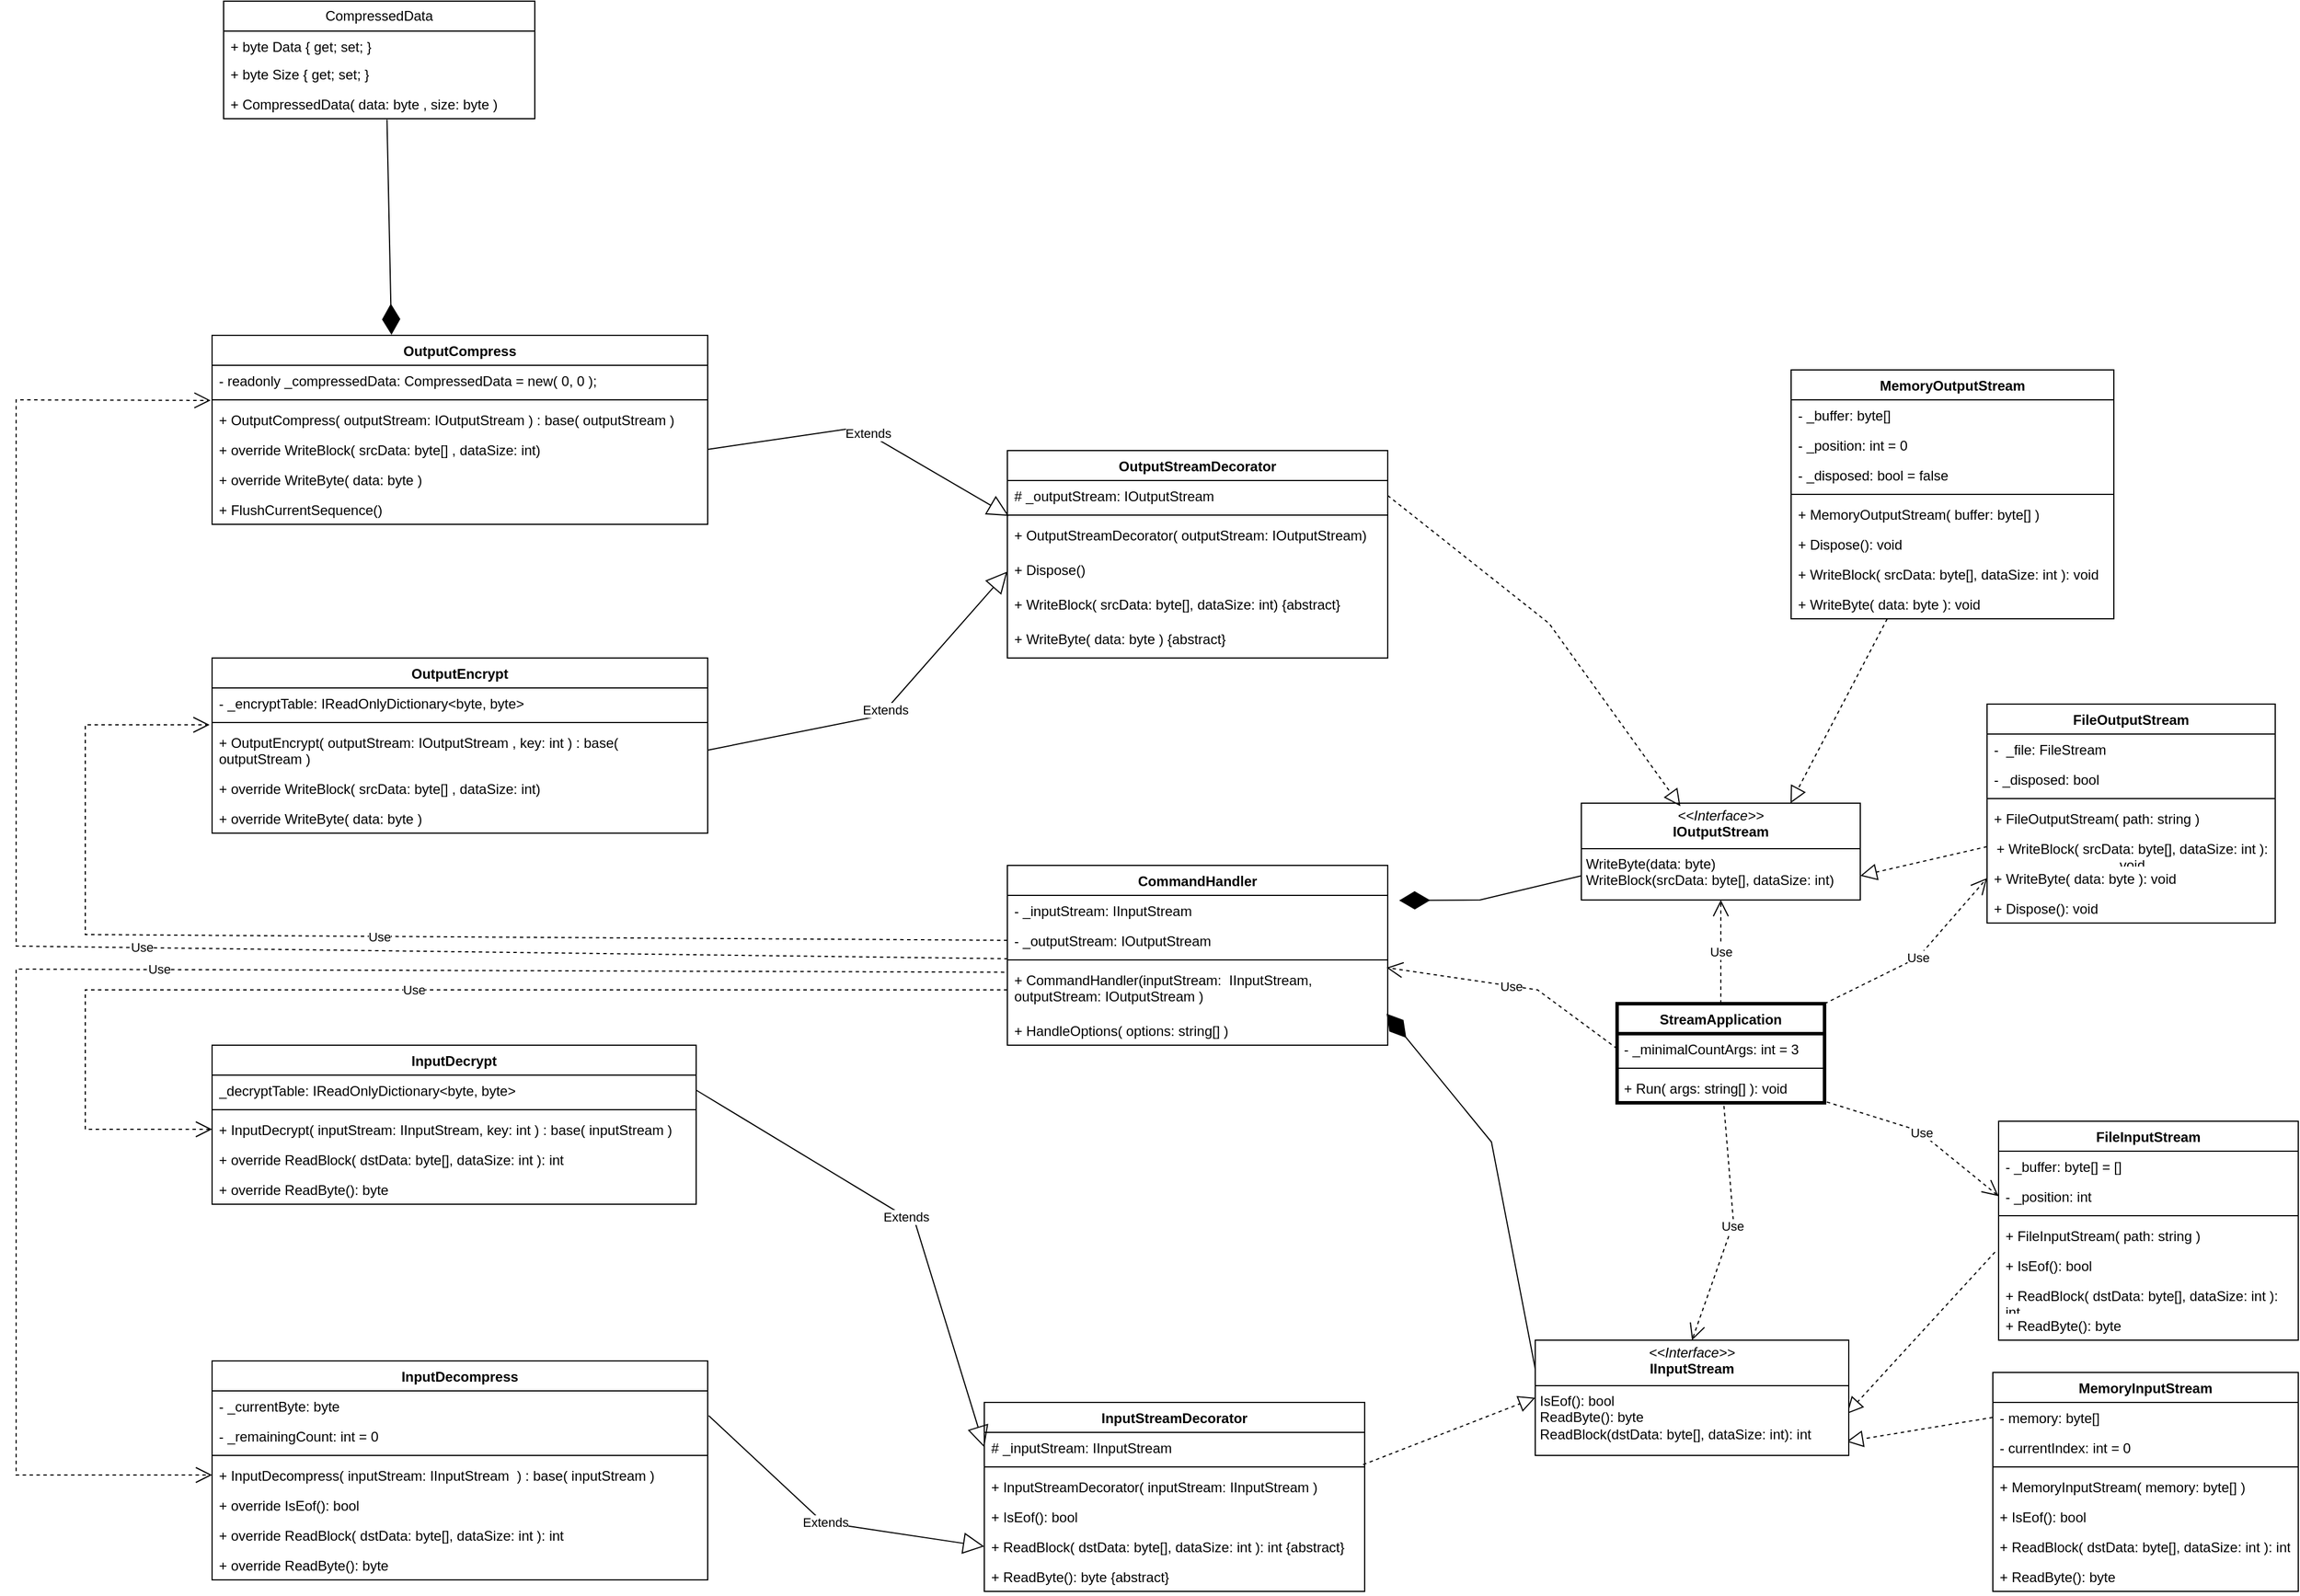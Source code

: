 <mxfile version="26.2.2">
  <diagram name="Страница — 1" id="IfdC2bCVslpUJ-sBs0E1">
    <mxGraphModel dx="2182" dy="1486" grid="1" gridSize="10" guides="1" tooltips="1" connect="1" arrows="1" fold="1" page="1" pageScale="1" pageWidth="827" pageHeight="1169" math="0" shadow="0">
      <root>
        <mxCell id="0" />
        <mxCell id="1" parent="0" />
        <mxCell id="zJV512reWy2KxUJ79HiW-5" value="MemoryInputStream" style="swimlane;fontStyle=1;align=center;verticalAlign=top;childLayout=stackLayout;horizontal=1;startSize=26;horizontalStack=0;resizeParent=1;resizeParentMax=0;resizeLast=0;collapsible=1;marginBottom=0;whiteSpace=wrap;html=1;" parent="1" vertex="1">
          <mxGeometry x="715" y="430" width="265" height="190" as="geometry" />
        </mxCell>
        <mxCell id="zJV512reWy2KxUJ79HiW-6" value="- memory: byte[]" style="text;strokeColor=none;fillColor=none;align=left;verticalAlign=top;spacingLeft=4;spacingRight=4;overflow=hidden;rotatable=0;points=[[0,0.5],[1,0.5]];portConstraint=eastwest;whiteSpace=wrap;html=1;" parent="zJV512reWy2KxUJ79HiW-5" vertex="1">
          <mxGeometry y="26" width="265" height="26" as="geometry" />
        </mxCell>
        <mxCell id="EVvFnJnLSGe2XGKSUcR7-66" value="- currentIndex: int = 0" style="text;strokeColor=none;fillColor=none;align=left;verticalAlign=top;spacingLeft=4;spacingRight=4;overflow=hidden;rotatable=0;points=[[0,0.5],[1,0.5]];portConstraint=eastwest;whiteSpace=wrap;html=1;" parent="zJV512reWy2KxUJ79HiW-5" vertex="1">
          <mxGeometry y="52" width="265" height="26" as="geometry" />
        </mxCell>
        <mxCell id="zJV512reWy2KxUJ79HiW-7" value="" style="line;strokeWidth=1;fillColor=none;align=left;verticalAlign=middle;spacingTop=-1;spacingLeft=3;spacingRight=3;rotatable=0;labelPosition=right;points=[];portConstraint=eastwest;strokeColor=inherit;" parent="zJV512reWy2KxUJ79HiW-5" vertex="1">
          <mxGeometry y="78" width="265" height="8" as="geometry" />
        </mxCell>
        <mxCell id="zJV512reWy2KxUJ79HiW-8" value="+ MemoryInputStream( memory: byte[] )" style="text;strokeColor=none;fillColor=none;align=left;verticalAlign=top;spacingLeft=4;spacingRight=4;overflow=hidden;rotatable=0;points=[[0,0.5],[1,0.5]];portConstraint=eastwest;whiteSpace=wrap;html=1;" parent="zJV512reWy2KxUJ79HiW-5" vertex="1">
          <mxGeometry y="86" width="265" height="26" as="geometry" />
        </mxCell>
        <mxCell id="EVvFnJnLSGe2XGKSUcR7-69" value="+ IsEof(): bool" style="text;strokeColor=none;fillColor=none;align=left;verticalAlign=top;spacingLeft=4;spacingRight=4;overflow=hidden;rotatable=0;points=[[0,0.5],[1,0.5]];portConstraint=eastwest;whiteSpace=wrap;html=1;" parent="zJV512reWy2KxUJ79HiW-5" vertex="1">
          <mxGeometry y="112" width="265" height="26" as="geometry" />
        </mxCell>
        <mxCell id="EVvFnJnLSGe2XGKSUcR7-68" value="+ ReadBlock( dstData: byte[], dataSize: int ): int" style="text;strokeColor=none;fillColor=none;align=left;verticalAlign=top;spacingLeft=4;spacingRight=4;overflow=hidden;rotatable=0;points=[[0,0.5],[1,0.5]];portConstraint=eastwest;whiteSpace=wrap;html=1;" parent="zJV512reWy2KxUJ79HiW-5" vertex="1">
          <mxGeometry y="138" width="265" height="26" as="geometry" />
        </mxCell>
        <mxCell id="EVvFnJnLSGe2XGKSUcR7-67" value="+ ReadByte(): byte" style="text;strokeColor=none;fillColor=none;align=left;verticalAlign=top;spacingLeft=4;spacingRight=4;overflow=hidden;rotatable=0;points=[[0,0.5],[1,0.5]];portConstraint=eastwest;whiteSpace=wrap;html=1;" parent="zJV512reWy2KxUJ79HiW-5" vertex="1">
          <mxGeometry y="164" width="265" height="26" as="geometry" />
        </mxCell>
        <mxCell id="zJV512reWy2KxUJ79HiW-9" value="FileInputStream" style="swimlane;fontStyle=1;align=center;verticalAlign=top;childLayout=stackLayout;horizontal=1;startSize=26;horizontalStack=0;resizeParent=1;resizeParentMax=0;resizeLast=0;collapsible=1;marginBottom=0;whiteSpace=wrap;html=1;" parent="1" vertex="1">
          <mxGeometry x="720" y="212" width="260" height="190" as="geometry" />
        </mxCell>
        <mxCell id="zJV512reWy2KxUJ79HiW-10" value="- _buffer: byte[] = []" style="text;strokeColor=none;fillColor=none;align=left;verticalAlign=top;spacingLeft=4;spacingRight=4;overflow=hidden;rotatable=0;points=[[0,0.5],[1,0.5]];portConstraint=eastwest;whiteSpace=wrap;html=1;" parent="zJV512reWy2KxUJ79HiW-9" vertex="1">
          <mxGeometry y="26" width="260" height="26" as="geometry" />
        </mxCell>
        <mxCell id="EVvFnJnLSGe2XGKSUcR7-61" value="- _position: int" style="text;strokeColor=none;fillColor=none;align=left;verticalAlign=top;spacingLeft=4;spacingRight=4;overflow=hidden;rotatable=0;points=[[0,0.5],[1,0.5]];portConstraint=eastwest;whiteSpace=wrap;html=1;" parent="zJV512reWy2KxUJ79HiW-9" vertex="1">
          <mxGeometry y="52" width="260" height="26" as="geometry" />
        </mxCell>
        <mxCell id="zJV512reWy2KxUJ79HiW-11" value="" style="line;strokeWidth=1;fillColor=none;align=left;verticalAlign=middle;spacingTop=-1;spacingLeft=3;spacingRight=3;rotatable=0;labelPosition=right;points=[];portConstraint=eastwest;strokeColor=inherit;" parent="zJV512reWy2KxUJ79HiW-9" vertex="1">
          <mxGeometry y="78" width="260" height="8" as="geometry" />
        </mxCell>
        <mxCell id="zJV512reWy2KxUJ79HiW-12" value="+ FileInputStream( path: string )" style="text;strokeColor=none;fillColor=none;align=left;verticalAlign=top;spacingLeft=4;spacingRight=4;overflow=hidden;rotatable=0;points=[[0,0.5],[1,0.5]];portConstraint=eastwest;whiteSpace=wrap;html=1;" parent="zJV512reWy2KxUJ79HiW-9" vertex="1">
          <mxGeometry y="86" width="260" height="26" as="geometry" />
        </mxCell>
        <mxCell id="EVvFnJnLSGe2XGKSUcR7-64" value="+ IsEof(): bool" style="text;strokeColor=none;fillColor=none;align=left;verticalAlign=top;spacingLeft=4;spacingRight=4;overflow=hidden;rotatable=0;points=[[0,0.5],[1,0.5]];portConstraint=eastwest;whiteSpace=wrap;html=1;" parent="zJV512reWy2KxUJ79HiW-9" vertex="1">
          <mxGeometry y="112" width="260" height="26" as="geometry" />
        </mxCell>
        <mxCell id="EVvFnJnLSGe2XGKSUcR7-63" value="+ ReadBlock( dstData: byte[], dataSize: int ): int" style="text;strokeColor=none;fillColor=none;align=left;verticalAlign=top;spacingLeft=4;spacingRight=4;overflow=hidden;rotatable=0;points=[[0,0.5],[1,0.5]];portConstraint=eastwest;whiteSpace=wrap;html=1;" parent="zJV512reWy2KxUJ79HiW-9" vertex="1">
          <mxGeometry y="138" width="260" height="26" as="geometry" />
        </mxCell>
        <mxCell id="EVvFnJnLSGe2XGKSUcR7-62" value="+ ReadByte(): byte" style="text;strokeColor=none;fillColor=none;align=left;verticalAlign=top;spacingLeft=4;spacingRight=4;overflow=hidden;rotatable=0;points=[[0,0.5],[1,0.5]];portConstraint=eastwest;whiteSpace=wrap;html=1;" parent="zJV512reWy2KxUJ79HiW-9" vertex="1">
          <mxGeometry y="164" width="260" height="26" as="geometry" />
        </mxCell>
        <mxCell id="zJV512reWy2KxUJ79HiW-13" value="" style="endArrow=block;dashed=1;endFill=0;endSize=12;html=1;rounded=0;entryX=0.993;entryY=0.64;entryDx=0;entryDy=0;exitX=-0.012;exitY=0.06;exitDx=0;exitDy=0;entryPerimeter=0;exitPerimeter=0;" parent="1" source="EVvFnJnLSGe2XGKSUcR7-64" target="zJV512reWy2KxUJ79HiW-15" edge="1">
          <mxGeometry width="160" relative="1" as="geometry">
            <mxPoint x="280" y="290" as="sourcePoint" />
            <mxPoint x="414" y="253" as="targetPoint" />
          </mxGeometry>
        </mxCell>
        <mxCell id="zJV512reWy2KxUJ79HiW-14" value="" style="endArrow=block;dashed=1;endFill=0;endSize=12;html=1;rounded=0;entryX=0.993;entryY=0.88;entryDx=0;entryDy=0;exitX=0;exitY=0.5;exitDx=0;exitDy=0;entryPerimeter=0;" parent="1" source="zJV512reWy2KxUJ79HiW-6" target="zJV512reWy2KxUJ79HiW-15" edge="1">
          <mxGeometry width="160" relative="1" as="geometry">
            <mxPoint x="650" y="271.25" as="sourcePoint" />
            <mxPoint x="574" y="253" as="targetPoint" />
          </mxGeometry>
        </mxCell>
        <mxCell id="zJV512reWy2KxUJ79HiW-15" value="&lt;p style=&quot;margin:0px;margin-top:4px;text-align:center;&quot;&gt;&lt;i&gt;&amp;lt;&amp;lt;Interface&amp;gt;&amp;gt;&lt;/i&gt;&lt;br&gt;&lt;b&gt;IInputStream&lt;/b&gt;&lt;/p&gt;&lt;hr size=&quot;1&quot; style=&quot;border-style:solid;&quot;&gt;&lt;p style=&quot;margin:0px;margin-left:4px;&quot;&gt;IsEof(): bool&lt;/p&gt;&lt;p style=&quot;margin:0px;margin-left:4px;&quot;&gt;ReadByte(): byte&lt;/p&gt;&lt;p style=&quot;margin:0px;margin-left:4px;&quot;&gt;ReadBlock(dstData: byte[], dataSize: int): int&lt;/p&gt;" style="verticalAlign=top;align=left;overflow=fill;html=1;whiteSpace=wrap;" parent="1" vertex="1">
          <mxGeometry x="318" y="402" width="272" height="100" as="geometry" />
        </mxCell>
        <mxCell id="zJV512reWy2KxUJ79HiW-17" value="&lt;p style=&quot;margin:0px;margin-top:4px;text-align:center;&quot;&gt;&lt;i&gt;&amp;lt;&amp;lt;Interface&amp;gt;&amp;gt;&lt;/i&gt;&lt;br&gt;&lt;b&gt;IOutputStream&lt;/b&gt;&lt;/p&gt;&lt;hr size=&quot;1&quot; style=&quot;border-style:solid;&quot;&gt;&lt;p style=&quot;margin:0px;margin-left:4px;&quot;&gt;&lt;span style=&quot;background-color: transparent; color: light-dark(rgb(0, 0, 0), rgb(255, 255, 255));&quot;&gt;WriteByte(&lt;/span&gt;&lt;span style=&quot;background-color: transparent;&quot;&gt;data:&amp;nbsp;&lt;/span&gt;&lt;span style=&quot;background-color: transparent; color: light-dark(rgb(0, 0, 0), rgb(255, 255, 255));&quot;&gt;byte&lt;/span&gt;&lt;span style=&quot;background-color: transparent; color: light-dark(rgb(0, 0, 0), rgb(255, 255, 255));&quot;&gt;)&lt;/span&gt;&lt;/p&gt;&lt;p style=&quot;margin:0px;margin-left:4px;&quot;&gt;&lt;span style=&quot;background-color: transparent; color: light-dark(rgb(0, 0, 0), rgb(255, 255, 255));&quot;&gt;Write&lt;/span&gt;Block(srcData: byte[], dataSize: int)&lt;/p&gt;" style="verticalAlign=top;align=left;overflow=fill;html=1;whiteSpace=wrap;" parent="1" vertex="1">
          <mxGeometry x="358" y="-64" width="242" height="84" as="geometry" />
        </mxCell>
        <mxCell id="zJV512reWy2KxUJ79HiW-18" value="" style="endArrow=block;dashed=1;endFill=0;endSize=12;html=1;rounded=0;entryX=1;entryY=0.75;entryDx=0;entryDy=0;" parent="1" source="zJV512reWy2KxUJ79HiW-20" target="zJV512reWy2KxUJ79HiW-17" edge="1">
          <mxGeometry width="160" relative="1" as="geometry">
            <mxPoint x="900" y="280" as="sourcePoint" />
            <mxPoint x="946" y="260" as="targetPoint" />
          </mxGeometry>
        </mxCell>
        <mxCell id="zJV512reWy2KxUJ79HiW-19" value="" style="endArrow=block;dashed=1;endFill=0;endSize=12;html=1;rounded=0;entryX=0.75;entryY=0;entryDx=0;entryDy=0;" parent="1" source="zJV512reWy2KxUJ79HiW-25" target="zJV512reWy2KxUJ79HiW-17" edge="1">
          <mxGeometry width="160" relative="1" as="geometry">
            <mxPoint x="1240" y="280" as="sourcePoint" />
            <mxPoint x="1255" y="220" as="targetPoint" />
          </mxGeometry>
        </mxCell>
        <mxCell id="zJV512reWy2KxUJ79HiW-20" value="FileOutputStream" style="swimlane;fontStyle=1;align=center;verticalAlign=top;childLayout=stackLayout;horizontal=1;startSize=26;horizontalStack=0;resizeParent=1;resizeParentMax=0;resizeLast=0;collapsible=1;marginBottom=0;whiteSpace=wrap;html=1;" parent="1" vertex="1">
          <mxGeometry x="710" y="-150" width="250" height="190" as="geometry" />
        </mxCell>
        <mxCell id="zJV512reWy2KxUJ79HiW-21" value="&lt;div style=&quot;forced-color-adjust: none; color: rgb(0, 0, 0); font-family: Helvetica; font-size: 12px; font-style: normal; font-variant-ligatures: normal; font-variant-caps: normal; font-weight: 400; letter-spacing: normal; orphans: 2; text-align: center; text-indent: 0px; text-transform: none; widows: 2; word-spacing: 0px; -webkit-text-stroke-width: 0px; white-space: nowrap; text-decoration-thickness: initial; text-decoration-style: initial; text-decoration-color: initial;&quot;&gt;&lt;span style=&quot;background-color: light-dark(#ffffff, var(--ge-dark-color, #121212));&quot;&gt;-&amp;nbsp; _file: FileStream&lt;/span&gt;&lt;/div&gt;&lt;span style=&quot;background-color: light-dark(#ffffff, var(--ge-dark-color, #121212));&quot;&gt;&lt;br class=&quot;Apple-interchange-newline&quot;&gt;&lt;/span&gt;&lt;div&gt;&lt;br&gt;&lt;/div&gt;" style="text;strokeColor=none;fillColor=none;align=left;verticalAlign=top;spacingLeft=4;spacingRight=4;overflow=hidden;rotatable=0;points=[[0,0.5],[1,0.5]];portConstraint=eastwest;whiteSpace=wrap;html=1;" parent="zJV512reWy2KxUJ79HiW-20" vertex="1">
          <mxGeometry y="26" width="250" height="26" as="geometry" />
        </mxCell>
        <mxCell id="EVvFnJnLSGe2XGKSUcR7-55" value="&lt;div style=&quot;forced-color-adjust: none; color: rgb(0, 0, 0); font-family: Helvetica; font-size: 12px; font-style: normal; font-variant-ligatures: normal; font-variant-caps: normal; font-weight: 400; letter-spacing: normal; orphans: 2; text-align: center; text-indent: 0px; text-transform: none; widows: 2; word-spacing: 0px; -webkit-text-stroke-width: 0px; white-space: nowrap; text-decoration-thickness: initial; text-decoration-style: initial; text-decoration-color: initial;&quot;&gt;&lt;span style=&quot;background-color: light-dark(#ffffff, var(--ge-dark-color, #121212));&quot;&gt;- _disposed: bool&lt;/span&gt;&lt;/div&gt;" style="text;strokeColor=none;fillColor=none;align=left;verticalAlign=top;spacingLeft=4;spacingRight=4;overflow=hidden;rotatable=0;points=[[0,0.5],[1,0.5]];portConstraint=eastwest;whiteSpace=wrap;html=1;" parent="zJV512reWy2KxUJ79HiW-20" vertex="1">
          <mxGeometry y="52" width="250" height="26" as="geometry" />
        </mxCell>
        <mxCell id="zJV512reWy2KxUJ79HiW-22" value="" style="line;strokeWidth=1;fillColor=none;align=left;verticalAlign=middle;spacingTop=-1;spacingLeft=3;spacingRight=3;rotatable=0;labelPosition=right;points=[];portConstraint=eastwest;strokeColor=inherit;" parent="zJV512reWy2KxUJ79HiW-20" vertex="1">
          <mxGeometry y="78" width="250" height="8" as="geometry" />
        </mxCell>
        <mxCell id="zJV512reWy2KxUJ79HiW-23" value="&lt;span style=&quot;text-align: center; text-wrap-mode: nowrap;&quot;&gt;+ FileOutputStream( path: string )&lt;/span&gt;" style="text;strokeColor=none;fillColor=none;align=left;verticalAlign=top;spacingLeft=4;spacingRight=4;overflow=hidden;rotatable=0;points=[[0,0.5],[1,0.5]];portConstraint=eastwest;whiteSpace=wrap;html=1;" parent="zJV512reWy2KxUJ79HiW-20" vertex="1">
          <mxGeometry y="86" width="250" height="26" as="geometry" />
        </mxCell>
        <mxCell id="EVvFnJnLSGe2XGKSUcR7-58" value="&lt;div style=&quot;text-align: center; text-wrap-mode: nowrap;&quot;&gt;+ WriteBlock( srcData: byte[], dataSize: int ): void&lt;/div&gt;&lt;div&gt;&lt;br&gt;&lt;/div&gt;" style="text;strokeColor=none;fillColor=none;align=left;verticalAlign=top;spacingLeft=4;spacingRight=4;overflow=hidden;rotatable=0;points=[[0,0.5],[1,0.5]];portConstraint=eastwest;whiteSpace=wrap;html=1;" parent="zJV512reWy2KxUJ79HiW-20" vertex="1">
          <mxGeometry y="112" width="250" height="26" as="geometry" />
        </mxCell>
        <mxCell id="EVvFnJnLSGe2XGKSUcR7-57" value="&lt;div style=&quot;text-align: center; text-wrap-mode: nowrap;&quot;&gt;+ WriteByte( data: byte ): void&lt;/div&gt;&lt;div&gt;&lt;br&gt;&lt;/div&gt;" style="text;strokeColor=none;fillColor=none;align=left;verticalAlign=top;spacingLeft=4;spacingRight=4;overflow=hidden;rotatable=0;points=[[0,0.5],[1,0.5]];portConstraint=eastwest;whiteSpace=wrap;html=1;" parent="zJV512reWy2KxUJ79HiW-20" vertex="1">
          <mxGeometry y="138" width="250" height="26" as="geometry" />
        </mxCell>
        <mxCell id="EVvFnJnLSGe2XGKSUcR7-56" value="&lt;div style=&quot;text-align: center; text-wrap-mode: nowrap;&quot;&gt;+ Dispose(): void&lt;/div&gt;&lt;div&gt;&lt;br&gt;&lt;/div&gt;" style="text;strokeColor=none;fillColor=none;align=left;verticalAlign=top;spacingLeft=4;spacingRight=4;overflow=hidden;rotatable=0;points=[[0,0.5],[1,0.5]];portConstraint=eastwest;whiteSpace=wrap;html=1;" parent="zJV512reWy2KxUJ79HiW-20" vertex="1">
          <mxGeometry y="164" width="250" height="26" as="geometry" />
        </mxCell>
        <mxCell id="zJV512reWy2KxUJ79HiW-25" value="MemoryOutputStream" style="swimlane;fontStyle=1;align=center;verticalAlign=top;childLayout=stackLayout;horizontal=1;startSize=26;horizontalStack=0;resizeParent=1;resizeParentMax=0;resizeLast=0;collapsible=1;marginBottom=0;whiteSpace=wrap;html=1;" parent="1" vertex="1">
          <mxGeometry x="540" y="-440" width="280" height="216" as="geometry" />
        </mxCell>
        <mxCell id="zJV512reWy2KxUJ79HiW-26" value="&lt;span style=&quot;text-align: center; text-wrap-mode: nowrap;&quot;&gt;- _buffer: byte[]&lt;/span&gt;" style="text;strokeColor=none;fillColor=none;align=left;verticalAlign=top;spacingLeft=4;spacingRight=4;overflow=hidden;rotatable=0;points=[[0,0.5],[1,0.5]];portConstraint=eastwest;whiteSpace=wrap;html=1;" parent="zJV512reWy2KxUJ79HiW-25" vertex="1">
          <mxGeometry y="26" width="280" height="26" as="geometry" />
        </mxCell>
        <mxCell id="EVvFnJnLSGe2XGKSUcR7-50" value="&lt;span style=&quot;background-color: light-dark(#ffffff, var(--ge-dark-color, #121212));&quot;&gt;&lt;span style=&quot;color: rgb(0, 0, 0); font-family: Helvetica; font-size: 12px; font-style: normal; font-variant-ligatures: normal; font-variant-caps: normal; font-weight: 400; letter-spacing: normal; orphans: 2; text-align: center; text-indent: 0px; text-transform: none; widows: 2; word-spacing: 0px; -webkit-text-stroke-width: 0px; white-space: nowrap; text-decoration-thickness: initial; text-decoration-style: initial; text-decoration-color: initial; float: none; display: inline !important;&quot;&gt;- _position: int = 0&lt;/span&gt;&lt;br style=&quot;forced-color-adjust: none; color: rgb(0, 0, 0); font-family: Helvetica; font-size: 12px; font-style: normal; font-variant-ligatures: normal; font-variant-caps: normal; font-weight: 400; letter-spacing: normal; orphans: 2; text-align: center; text-indent: 0px; text-transform: none; widows: 2; word-spacing: 0px; -webkit-text-stroke-width: 0px; white-space: nowrap; text-decoration-thickness: initial; text-decoration-style: initial; text-decoration-color: initial;&quot;&gt;&lt;/span&gt;&lt;div&gt;&lt;br&gt;&lt;/div&gt;" style="text;strokeColor=none;fillColor=none;align=left;verticalAlign=top;spacingLeft=4;spacingRight=4;overflow=hidden;rotatable=0;points=[[0,0.5],[1,0.5]];portConstraint=eastwest;whiteSpace=wrap;html=1;" parent="zJV512reWy2KxUJ79HiW-25" vertex="1">
          <mxGeometry y="52" width="280" height="26" as="geometry" />
        </mxCell>
        <mxCell id="EVvFnJnLSGe2XGKSUcR7-49" value="&lt;span style=&quot;text-align: center; text-wrap-mode: nowrap;&quot;&gt;- _disposed: bool = false&lt;/span&gt;" style="text;strokeColor=none;fillColor=none;align=left;verticalAlign=top;spacingLeft=4;spacingRight=4;overflow=hidden;rotatable=0;points=[[0,0.5],[1,0.5]];portConstraint=eastwest;whiteSpace=wrap;html=1;" parent="zJV512reWy2KxUJ79HiW-25" vertex="1">
          <mxGeometry y="78" width="280" height="26" as="geometry" />
        </mxCell>
        <mxCell id="zJV512reWy2KxUJ79HiW-27" value="" style="line;strokeWidth=1;fillColor=none;align=left;verticalAlign=middle;spacingTop=-1;spacingLeft=3;spacingRight=3;rotatable=0;labelPosition=right;points=[];portConstraint=eastwest;strokeColor=inherit;" parent="zJV512reWy2KxUJ79HiW-25" vertex="1">
          <mxGeometry y="104" width="280" height="8" as="geometry" />
        </mxCell>
        <mxCell id="zJV512reWy2KxUJ79HiW-28" value="&lt;span style=&quot;background-color: light-dark(#ffffff, var(--ge-dark-color, #121212));&quot;&gt;&lt;span style=&quot;color: rgb(0, 0, 0); font-family: Helvetica; font-size: 12px; font-style: normal; font-variant-ligatures: normal; font-variant-caps: normal; font-weight: 400; letter-spacing: normal; orphans: 2; text-align: center; text-indent: 0px; text-transform: none; widows: 2; word-spacing: 0px; -webkit-text-stroke-width: 0px; white-space: nowrap; text-decoration-thickness: initial; text-decoration-style: initial; text-decoration-color: initial; float: none; display: inline !important;&quot;&gt;+ MemoryOutputStream( buffer: byte[] )&lt;/span&gt;&lt;br style=&quot;forced-color-adjust: none; color: rgb(0, 0, 0); font-family: Helvetica; font-size: 12px; font-style: normal; font-variant-ligatures: normal; font-variant-caps: normal; font-weight: 400; letter-spacing: normal; orphans: 2; text-align: center; text-indent: 0px; text-transform: none; widows: 2; word-spacing: 0px; -webkit-text-stroke-width: 0px; white-space: nowrap; text-decoration-thickness: initial; text-decoration-style: initial; text-decoration-color: initial;&quot;&gt;&lt;/span&gt;&lt;div&gt;&lt;br&gt;&lt;/div&gt;" style="text;strokeColor=none;fillColor=none;align=left;verticalAlign=top;spacingLeft=4;spacingRight=4;overflow=hidden;rotatable=0;points=[[0,0.5],[1,0.5]];portConstraint=eastwest;whiteSpace=wrap;html=1;" parent="zJV512reWy2KxUJ79HiW-25" vertex="1">
          <mxGeometry y="112" width="280" height="26" as="geometry" />
        </mxCell>
        <mxCell id="EVvFnJnLSGe2XGKSUcR7-53" value="&lt;span style=&quot;background-color: light-dark(#ffffff, var(--ge-dark-color, #121212));&quot;&gt;&lt;span style=&quot;color: rgb(0, 0, 0); font-family: Helvetica; font-size: 12px; font-style: normal; font-variant-ligatures: normal; font-variant-caps: normal; font-weight: 400; letter-spacing: normal; orphans: 2; text-align: center; text-indent: 0px; text-transform: none; widows: 2; word-spacing: 0px; -webkit-text-stroke-width: 0px; white-space: nowrap; text-decoration-thickness: initial; text-decoration-style: initial; text-decoration-color: initial; float: none; display: inline !important;&quot;&gt;+ Dispose(): void&lt;/span&gt;&lt;br style=&quot;forced-color-adjust: none; color: rgb(0, 0, 0); font-family: Helvetica; font-size: 12px; font-style: normal; font-variant-ligatures: normal; font-variant-caps: normal; font-weight: 400; letter-spacing: normal; orphans: 2; text-align: center; text-indent: 0px; text-transform: none; widows: 2; word-spacing: 0px; -webkit-text-stroke-width: 0px; white-space: nowrap; text-decoration-thickness: initial; text-decoration-style: initial; text-decoration-color: initial;&quot;&gt;&lt;/span&gt;&lt;div&gt;&lt;br&gt;&lt;/div&gt;" style="text;strokeColor=none;fillColor=none;align=left;verticalAlign=top;spacingLeft=4;spacingRight=4;overflow=hidden;rotatable=0;points=[[0,0.5],[1,0.5]];portConstraint=eastwest;whiteSpace=wrap;html=1;" parent="zJV512reWy2KxUJ79HiW-25" vertex="1">
          <mxGeometry y="138" width="280" height="26" as="geometry" />
        </mxCell>
        <mxCell id="EVvFnJnLSGe2XGKSUcR7-52" value="&lt;span style=&quot;background-color: light-dark(#ffffff, var(--ge-dark-color, #121212));&quot;&gt;&lt;span style=&quot;color: rgb(0, 0, 0); font-family: Helvetica; font-size: 12px; font-style: normal; font-variant-ligatures: normal; font-variant-caps: normal; font-weight: 400; letter-spacing: normal; orphans: 2; text-align: center; text-indent: 0px; text-transform: none; widows: 2; word-spacing: 0px; -webkit-text-stroke-width: 0px; white-space: nowrap; text-decoration-thickness: initial; text-decoration-style: initial; text-decoration-color: initial; float: none; display: inline !important;&quot;&gt;+ WriteBlock( srcData: byte[], dataSize: int ): void&lt;/span&gt;&lt;br style=&quot;forced-color-adjust: none; color: rgb(0, 0, 0); font-family: Helvetica; font-size: 12px; font-style: normal; font-variant-ligatures: normal; font-variant-caps: normal; font-weight: 400; letter-spacing: normal; orphans: 2; text-align: center; text-indent: 0px; text-transform: none; widows: 2; word-spacing: 0px; -webkit-text-stroke-width: 0px; white-space: nowrap; text-decoration-thickness: initial; text-decoration-style: initial; text-decoration-color: initial;&quot;&gt;&lt;/span&gt;&lt;div&gt;&lt;br&gt;&lt;/div&gt;" style="text;strokeColor=none;fillColor=none;align=left;verticalAlign=top;spacingLeft=4;spacingRight=4;overflow=hidden;rotatable=0;points=[[0,0.5],[1,0.5]];portConstraint=eastwest;whiteSpace=wrap;html=1;" parent="zJV512reWy2KxUJ79HiW-25" vertex="1">
          <mxGeometry y="164" width="280" height="26" as="geometry" />
        </mxCell>
        <mxCell id="EVvFnJnLSGe2XGKSUcR7-51" value="&lt;span style=&quot;color: rgb(0, 0, 0); font-family: Helvetica; font-size: 12px; font-style: normal; font-variant-ligatures: normal; font-variant-caps: normal; font-weight: 400; letter-spacing: normal; orphans: 2; text-align: center; text-indent: 0px; text-transform: none; widows: 2; word-spacing: 0px; -webkit-text-stroke-width: 0px; white-space: nowrap; text-decoration-thickness: initial; text-decoration-style: initial; text-decoration-color: initial; float: none; background-color: light-dark(#ffffff, var(--ge-dark-color, #121212)); display: inline !important;&quot;&gt;+ WriteByte( data: byte ): void&lt;/span&gt;&lt;div&gt;&lt;br&gt;&lt;/div&gt;" style="text;strokeColor=none;fillColor=none;align=left;verticalAlign=top;spacingLeft=4;spacingRight=4;overflow=hidden;rotatable=0;points=[[0,0.5],[1,0.5]];portConstraint=eastwest;whiteSpace=wrap;html=1;" parent="zJV512reWy2KxUJ79HiW-25" vertex="1">
          <mxGeometry y="190" width="280" height="26" as="geometry" />
        </mxCell>
        <mxCell id="zJV512reWy2KxUJ79HiW-30" value="OutputStreamDecorator" style="swimlane;fontStyle=1;align=center;verticalAlign=top;childLayout=stackLayout;horizontal=1;startSize=26;horizontalStack=0;resizeParent=1;resizeParentMax=0;resizeLast=0;collapsible=1;marginBottom=0;whiteSpace=wrap;html=1;" parent="1" vertex="1">
          <mxGeometry x="-140" y="-370" width="330" height="180" as="geometry" />
        </mxCell>
        <mxCell id="zJV512reWy2KxUJ79HiW-31" value="# _outputStream: IOutputStream&amp;nbsp;" style="text;strokeColor=none;fillColor=none;align=left;verticalAlign=top;spacingLeft=4;spacingRight=4;overflow=hidden;rotatable=0;points=[[0,0.5],[1,0.5]];portConstraint=eastwest;whiteSpace=wrap;html=1;" parent="zJV512reWy2KxUJ79HiW-30" vertex="1">
          <mxGeometry y="26" width="330" height="26" as="geometry" />
        </mxCell>
        <mxCell id="zJV512reWy2KxUJ79HiW-32" value="" style="line;strokeWidth=1;fillColor=none;align=left;verticalAlign=middle;spacingTop=-1;spacingLeft=3;spacingRight=3;rotatable=0;labelPosition=right;points=[];portConstraint=eastwest;strokeColor=inherit;" parent="zJV512reWy2KxUJ79HiW-30" vertex="1">
          <mxGeometry y="52" width="330" height="8" as="geometry" />
        </mxCell>
        <mxCell id="zJV512reWy2KxUJ79HiW-33" value="+ OutputStreamDecorator( outputStream: IOutputStream)" style="text;strokeColor=none;fillColor=none;align=left;verticalAlign=top;spacingLeft=4;spacingRight=4;overflow=hidden;rotatable=0;points=[[0,0.5],[1,0.5]];portConstraint=eastwest;whiteSpace=wrap;html=1;" parent="zJV512reWy2KxUJ79HiW-30" vertex="1">
          <mxGeometry y="60" width="330" height="30" as="geometry" />
        </mxCell>
        <mxCell id="EVvFnJnLSGe2XGKSUcR7-24" value="+ Dispose()" style="text;strokeColor=none;fillColor=none;align=left;verticalAlign=top;spacingLeft=4;spacingRight=4;overflow=hidden;rotatable=0;points=[[0,0.5],[1,0.5]];portConstraint=eastwest;whiteSpace=wrap;html=1;" parent="zJV512reWy2KxUJ79HiW-30" vertex="1">
          <mxGeometry y="90" width="330" height="30" as="geometry" />
        </mxCell>
        <mxCell id="EVvFnJnLSGe2XGKSUcR7-23" value="+ WriteBlock( srcData: byte[], dataSize: int) {abstract}" style="text;strokeColor=none;fillColor=none;align=left;verticalAlign=top;spacingLeft=4;spacingRight=4;overflow=hidden;rotatable=0;points=[[0,0.5],[1,0.5]];portConstraint=eastwest;whiteSpace=wrap;html=1;" parent="zJV512reWy2KxUJ79HiW-30" vertex="1">
          <mxGeometry y="120" width="330" height="30" as="geometry" />
        </mxCell>
        <mxCell id="EVvFnJnLSGe2XGKSUcR7-22" value="+ WriteByte( data: byte&amp;nbsp;) {abstract}" style="text;strokeColor=none;fillColor=none;align=left;verticalAlign=top;spacingLeft=4;spacingRight=4;overflow=hidden;rotatable=0;points=[[0,0.5],[1,0.5]];portConstraint=eastwest;whiteSpace=wrap;html=1;" parent="zJV512reWy2KxUJ79HiW-30" vertex="1">
          <mxGeometry y="150" width="330" height="30" as="geometry" />
        </mxCell>
        <mxCell id="zJV512reWy2KxUJ79HiW-34" value="InputStreamDecorator" style="swimlane;fontStyle=1;align=center;verticalAlign=top;childLayout=stackLayout;horizontal=1;startSize=26;horizontalStack=0;resizeParent=1;resizeParentMax=0;resizeLast=0;collapsible=1;marginBottom=0;whiteSpace=wrap;html=1;" parent="1" vertex="1">
          <mxGeometry x="-160" y="456" width="330" height="164" as="geometry" />
        </mxCell>
        <mxCell id="zJV512reWy2KxUJ79HiW-35" value="&lt;div style=&quot;forced-color-adjust: none; color: rgb(0, 0, 0); font-family: Helvetica; font-size: 12px; font-style: normal; font-variant-ligatures: normal; font-variant-caps: normal; font-weight: 400; letter-spacing: normal; orphans: 2; text-align: center; text-indent: 0px; text-transform: none; widows: 2; word-spacing: 0px; -webkit-text-stroke-width: 0px; white-space: nowrap; text-decoration-thickness: initial; text-decoration-style: initial; text-decoration-color: initial;&quot;&gt;&lt;span style=&quot;background-color: light-dark(#ffffff, var(--ge-dark-color, #121212));&quot;&gt;# _inputStream: IInputStream&lt;/span&gt;&lt;/div&gt;&lt;span style=&quot;background-color: light-dark(#ffffff, var(--ge-dark-color, #121212));&quot;&gt;&lt;br class=&quot;Apple-interchange-newline&quot;&gt;&lt;/span&gt;&lt;div&gt;&lt;br&gt;&lt;/div&gt;" style="text;strokeColor=none;fillColor=none;align=left;verticalAlign=top;spacingLeft=4;spacingRight=4;overflow=hidden;rotatable=0;points=[[0,0.5],[1,0.5]];portConstraint=eastwest;whiteSpace=wrap;html=1;" parent="zJV512reWy2KxUJ79HiW-34" vertex="1">
          <mxGeometry y="26" width="330" height="26" as="geometry" />
        </mxCell>
        <mxCell id="zJV512reWy2KxUJ79HiW-36" value="" style="line;strokeWidth=1;fillColor=none;align=left;verticalAlign=middle;spacingTop=-1;spacingLeft=3;spacingRight=3;rotatable=0;labelPosition=right;points=[];portConstraint=eastwest;strokeColor=inherit;" parent="zJV512reWy2KxUJ79HiW-34" vertex="1">
          <mxGeometry y="52" width="330" height="8" as="geometry" />
        </mxCell>
        <mxCell id="zJV512reWy2KxUJ79HiW-37" value="&lt;span style=&quot;text-align: center; text-wrap-mode: nowrap;&quot;&gt;+ InputStreamDecorator( inputStream: IInputStream )&lt;/span&gt;" style="text;strokeColor=none;fillColor=none;align=left;verticalAlign=top;spacingLeft=4;spacingRight=4;overflow=hidden;rotatable=0;points=[[0,0.5],[1,0.5]];portConstraint=eastwest;whiteSpace=wrap;html=1;" parent="zJV512reWy2KxUJ79HiW-34" vertex="1">
          <mxGeometry y="60" width="330" height="26" as="geometry" />
        </mxCell>
        <mxCell id="EVvFnJnLSGe2XGKSUcR7-45" value="&lt;div style=&quot;forced-color-adjust: none; color: rgb(0, 0, 0); font-family: Helvetica; font-size: 12px; font-style: normal; font-variant-ligatures: normal; font-variant-caps: normal; font-weight: 400; letter-spacing: normal; orphans: 2; text-align: center; text-indent: 0px; text-transform: none; widows: 2; word-spacing: 0px; -webkit-text-stroke-width: 0px; white-space: nowrap; text-decoration-thickness: initial; text-decoration-style: initial; text-decoration-color: initial;&quot;&gt;&lt;span style=&quot;background-color: light-dark(#ffffff, var(--ge-dark-color, #121212));&quot;&gt;+ IsEof(): bool&lt;/span&gt;&lt;/div&gt;&lt;span style=&quot;background-color: light-dark(#ffffff, var(--ge-dark-color, #121212));&quot;&gt;&lt;br class=&quot;Apple-interchange-newline&quot;&gt;&lt;/span&gt;&lt;div&gt;&lt;br&gt;&lt;/div&gt;" style="text;strokeColor=none;fillColor=none;align=left;verticalAlign=top;spacingLeft=4;spacingRight=4;overflow=hidden;rotatable=0;points=[[0,0.5],[1,0.5]];portConstraint=eastwest;whiteSpace=wrap;html=1;" parent="zJV512reWy2KxUJ79HiW-34" vertex="1">
          <mxGeometry y="86" width="330" height="26" as="geometry" />
        </mxCell>
        <mxCell id="EVvFnJnLSGe2XGKSUcR7-44" value="&lt;div style=&quot;forced-color-adjust: none; color: rgb(0, 0, 0); font-family: Helvetica; font-size: 12px; font-style: normal; font-variant-ligatures: normal; font-variant-caps: normal; font-weight: 400; letter-spacing: normal; orphans: 2; text-align: center; text-indent: 0px; text-transform: none; widows: 2; word-spacing: 0px; -webkit-text-stroke-width: 0px; white-space: nowrap; text-decoration-thickness: initial; text-decoration-style: initial; text-decoration-color: initial;&quot;&gt;&lt;span style=&quot;background-color: light-dark(#ffffff, var(--ge-dark-color, #121212));&quot;&gt;+ ReadBlock( dstData: byte[], dataSize: int ): int {abstract}&lt;/span&gt;&lt;/div&gt;&lt;span style=&quot;background-color: light-dark(#ffffff, var(--ge-dark-color, #121212));&quot;&gt;&lt;br class=&quot;Apple-interchange-newline&quot;&gt;&lt;/span&gt;&lt;div&gt;&lt;br&gt;&lt;/div&gt;" style="text;strokeColor=none;fillColor=none;align=left;verticalAlign=top;spacingLeft=4;spacingRight=4;overflow=hidden;rotatable=0;points=[[0,0.5],[1,0.5]];portConstraint=eastwest;whiteSpace=wrap;html=1;" parent="zJV512reWy2KxUJ79HiW-34" vertex="1">
          <mxGeometry y="112" width="330" height="26" as="geometry" />
        </mxCell>
        <mxCell id="EVvFnJnLSGe2XGKSUcR7-43" value="&lt;span style=&quot;color: rgb(0, 0, 0); font-family: Helvetica; font-size: 12px; font-style: normal; font-variant-ligatures: normal; font-variant-caps: normal; font-weight: 400; letter-spacing: normal; orphans: 2; text-align: center; text-indent: 0px; text-transform: none; widows: 2; word-spacing: 0px; -webkit-text-stroke-width: 0px; white-space: nowrap; text-decoration-thickness: initial; text-decoration-style: initial; text-decoration-color: initial; float: none; background-color: light-dark(#ffffff, var(--ge-dark-color, #121212)); display: inline !important;&quot;&gt;+ ReadByte(): byte {abstract}&lt;/span&gt;&lt;div&gt;&lt;br&gt;&lt;/div&gt;" style="text;strokeColor=none;fillColor=none;align=left;verticalAlign=top;spacingLeft=4;spacingRight=4;overflow=hidden;rotatable=0;points=[[0,0.5],[1,0.5]];portConstraint=eastwest;whiteSpace=wrap;html=1;" parent="zJV512reWy2KxUJ79HiW-34" vertex="1">
          <mxGeometry y="138" width="330" height="26" as="geometry" />
        </mxCell>
        <mxCell id="zJV512reWy2KxUJ79HiW-38" value="InputDecrypt" style="swimlane;fontStyle=1;align=center;verticalAlign=top;childLayout=stackLayout;horizontal=1;startSize=26;horizontalStack=0;resizeParent=1;resizeParentMax=0;resizeLast=0;collapsible=1;marginBottom=0;whiteSpace=wrap;html=1;" parent="1" vertex="1">
          <mxGeometry x="-830" y="146" width="420" height="138" as="geometry" />
        </mxCell>
        <mxCell id="zJV512reWy2KxUJ79HiW-39" value="_decryptTable: IReadOnlyDictionary&amp;lt;byte, byte&amp;gt;" style="text;strokeColor=none;fillColor=none;align=left;verticalAlign=top;spacingLeft=4;spacingRight=4;overflow=hidden;rotatable=0;points=[[0,0.5],[1,0.5]];portConstraint=eastwest;whiteSpace=wrap;html=1;" parent="zJV512reWy2KxUJ79HiW-38" vertex="1">
          <mxGeometry y="26" width="420" height="26" as="geometry" />
        </mxCell>
        <mxCell id="zJV512reWy2KxUJ79HiW-40" value="" style="line;strokeWidth=1;fillColor=none;align=left;verticalAlign=middle;spacingTop=-1;spacingLeft=3;spacingRight=3;rotatable=0;labelPosition=right;points=[];portConstraint=eastwest;strokeColor=inherit;" parent="zJV512reWy2KxUJ79HiW-38" vertex="1">
          <mxGeometry y="52" width="420" height="8" as="geometry" />
        </mxCell>
        <mxCell id="zJV512reWy2KxUJ79HiW-41" value="+ InputDecrypt( inputStream: IInputStream, key: int&amp;nbsp;) : base( inputStream )" style="text;strokeColor=none;fillColor=none;align=left;verticalAlign=top;spacingLeft=4;spacingRight=4;overflow=hidden;rotatable=0;points=[[0,0.5],[1,0.5]];portConstraint=eastwest;whiteSpace=wrap;html=1;" parent="zJV512reWy2KxUJ79HiW-38" vertex="1">
          <mxGeometry y="60" width="420" height="26" as="geometry" />
        </mxCell>
        <mxCell id="EVvFnJnLSGe2XGKSUcR7-36" value="+ override ReadBlock( dstData: byte[], dataSize: int&amp;nbsp;): int&amp;nbsp;" style="text;strokeColor=none;fillColor=none;align=left;verticalAlign=top;spacingLeft=4;spacingRight=4;overflow=hidden;rotatable=0;points=[[0,0.5],[1,0.5]];portConstraint=eastwest;whiteSpace=wrap;html=1;" parent="zJV512reWy2KxUJ79HiW-38" vertex="1">
          <mxGeometry y="86" width="420" height="26" as="geometry" />
        </mxCell>
        <mxCell id="EVvFnJnLSGe2XGKSUcR7-35" value="+ override ReadByte(): byte" style="text;strokeColor=none;fillColor=none;align=left;verticalAlign=top;spacingLeft=4;spacingRight=4;overflow=hidden;rotatable=0;points=[[0,0.5],[1,0.5]];portConstraint=eastwest;whiteSpace=wrap;html=1;" parent="zJV512reWy2KxUJ79HiW-38" vertex="1">
          <mxGeometry y="112" width="420" height="26" as="geometry" />
        </mxCell>
        <mxCell id="zJV512reWy2KxUJ79HiW-46" value="InputDecompress" style="swimlane;fontStyle=1;align=center;verticalAlign=top;childLayout=stackLayout;horizontal=1;startSize=26;horizontalStack=0;resizeParent=1;resizeParentMax=0;resizeLast=0;collapsible=1;marginBottom=0;whiteSpace=wrap;html=1;" parent="1" vertex="1">
          <mxGeometry x="-830" y="420" width="430" height="190" as="geometry" />
        </mxCell>
        <mxCell id="zJV512reWy2KxUJ79HiW-47" value="&lt;div&gt;- _currentByte:&amp;nbsp;&lt;span style=&quot;background-color: transparent; color: light-dark(rgb(0, 0, 0), rgb(255, 255, 255));&quot;&gt;byte&lt;/span&gt;&lt;span style=&quot;background-color: transparent; color: light-dark(rgb(0, 0, 0), rgb(255, 255, 255));&quot;&gt;&amp;nbsp;&lt;/span&gt;&lt;/div&gt;&lt;div&gt;&lt;br&gt;&lt;/div&gt;" style="text;strokeColor=none;fillColor=none;align=left;verticalAlign=top;spacingLeft=4;spacingRight=4;overflow=hidden;rotatable=0;points=[[0,0.5],[1,0.5]];portConstraint=eastwest;whiteSpace=wrap;html=1;" parent="zJV512reWy2KxUJ79HiW-46" vertex="1">
          <mxGeometry y="26" width="430" height="26" as="geometry" />
        </mxCell>
        <mxCell id="EVvFnJnLSGe2XGKSUcR7-37" value="- _remainingCount: int&amp;nbsp;= 0" style="text;strokeColor=none;fillColor=none;align=left;verticalAlign=top;spacingLeft=4;spacingRight=4;overflow=hidden;rotatable=0;points=[[0,0.5],[1,0.5]];portConstraint=eastwest;whiteSpace=wrap;html=1;" parent="zJV512reWy2KxUJ79HiW-46" vertex="1">
          <mxGeometry y="52" width="430" height="26" as="geometry" />
        </mxCell>
        <mxCell id="zJV512reWy2KxUJ79HiW-48" value="" style="line;strokeWidth=1;fillColor=none;align=left;verticalAlign=middle;spacingTop=-1;spacingLeft=3;spacingRight=3;rotatable=0;labelPosition=right;points=[];portConstraint=eastwest;strokeColor=inherit;" parent="zJV512reWy2KxUJ79HiW-46" vertex="1">
          <mxGeometry y="78" width="430" height="8" as="geometry" />
        </mxCell>
        <mxCell id="zJV512reWy2KxUJ79HiW-49" value="+ InputDecompress( inputStream: IInputStream&amp;nbsp;&amp;nbsp;) : base( inputStream )" style="text;strokeColor=none;fillColor=none;align=left;verticalAlign=top;spacingLeft=4;spacingRight=4;overflow=hidden;rotatable=0;points=[[0,0.5],[1,0.5]];portConstraint=eastwest;whiteSpace=wrap;html=1;" parent="zJV512reWy2KxUJ79HiW-46" vertex="1">
          <mxGeometry y="86" width="430" height="26" as="geometry" />
        </mxCell>
        <mxCell id="EVvFnJnLSGe2XGKSUcR7-40" value="+ override IsEof(): bool" style="text;strokeColor=none;fillColor=none;align=left;verticalAlign=top;spacingLeft=4;spacingRight=4;overflow=hidden;rotatable=0;points=[[0,0.5],[1,0.5]];portConstraint=eastwest;whiteSpace=wrap;html=1;" parent="zJV512reWy2KxUJ79HiW-46" vertex="1">
          <mxGeometry y="112" width="430" height="26" as="geometry" />
        </mxCell>
        <mxCell id="EVvFnJnLSGe2XGKSUcR7-39" value="+ override ReadBlock( dstData: byte[], dataSize: int&amp;nbsp;): int" style="text;strokeColor=none;fillColor=none;align=left;verticalAlign=top;spacingLeft=4;spacingRight=4;overflow=hidden;rotatable=0;points=[[0,0.5],[1,0.5]];portConstraint=eastwest;whiteSpace=wrap;html=1;" parent="zJV512reWy2KxUJ79HiW-46" vertex="1">
          <mxGeometry y="138" width="430" height="26" as="geometry" />
        </mxCell>
        <mxCell id="EVvFnJnLSGe2XGKSUcR7-38" value="+ override ReadByte(): byte" style="text;strokeColor=none;fillColor=none;align=left;verticalAlign=top;spacingLeft=4;spacingRight=4;overflow=hidden;rotatable=0;points=[[0,0.5],[1,0.5]];portConstraint=eastwest;whiteSpace=wrap;html=1;" parent="zJV512reWy2KxUJ79HiW-46" vertex="1">
          <mxGeometry y="164" width="430" height="26" as="geometry" />
        </mxCell>
        <mxCell id="zJV512reWy2KxUJ79HiW-52" value="Extends" style="endArrow=block;endSize=16;endFill=0;html=1;rounded=0;exitX=1.002;exitY=0.826;exitDx=0;exitDy=0;exitPerimeter=0;entryX=0;entryY=0.5;entryDx=0;entryDy=0;" parent="1" source="zJV512reWy2KxUJ79HiW-47" target="EVvFnJnLSGe2XGKSUcR7-44" edge="1">
          <mxGeometry x="-0.005" width="160" relative="1" as="geometry">
            <mxPoint x="225" y="-38" as="sourcePoint" />
            <mxPoint x="375" y="104" as="targetPoint" />
            <Array as="points">
              <mxPoint x="-300" y="560" />
            </Array>
            <mxPoint as="offset" />
          </mxGeometry>
        </mxCell>
        <mxCell id="zJV512reWy2KxUJ79HiW-53" value="" style="endArrow=block;dashed=1;endFill=0;endSize=12;html=1;rounded=0;entryX=0;entryY=0.5;entryDx=0;entryDy=0;exitX=0.996;exitY=1.077;exitDx=0;exitDy=0;exitPerimeter=0;" parent="1" source="zJV512reWy2KxUJ79HiW-35" target="zJV512reWy2KxUJ79HiW-15" edge="1">
          <mxGeometry width="160" relative="1" as="geometry">
            <mxPoint x="700" y="300" as="sourcePoint" />
            <mxPoint x="563" y="212" as="targetPoint" />
          </mxGeometry>
        </mxCell>
        <mxCell id="zJV512reWy2KxUJ79HiW-54" value="" style="endArrow=block;dashed=1;endFill=0;endSize=12;html=1;rounded=0;entryX=0.355;entryY=0.031;entryDx=0;entryDy=0;exitX=1;exitY=0.5;exitDx=0;exitDy=0;entryPerimeter=0;" parent="1" source="zJV512reWy2KxUJ79HiW-31" target="zJV512reWy2KxUJ79HiW-17" edge="1">
          <mxGeometry width="160" relative="1" as="geometry">
            <mxPoint x="850" y="220" as="sourcePoint" />
            <mxPoint x="1010" y="220" as="targetPoint" />
            <Array as="points">
              <mxPoint x="330" y="-220" />
            </Array>
          </mxGeometry>
        </mxCell>
        <mxCell id="zJV512reWy2KxUJ79HiW-56" value="OutputEncrypt" style="swimlane;fontStyle=1;align=center;verticalAlign=top;childLayout=stackLayout;horizontal=1;startSize=26;horizontalStack=0;resizeParent=1;resizeParentMax=0;resizeLast=0;collapsible=1;marginBottom=0;whiteSpace=wrap;html=1;" parent="1" vertex="1">
          <mxGeometry x="-830" y="-190" width="430" height="152" as="geometry" />
        </mxCell>
        <mxCell id="zJV512reWy2KxUJ79HiW-57" value="- _encryptTable: IReadOnlyDictionary&amp;lt;byte, byte&amp;gt;" style="text;strokeColor=none;fillColor=none;align=left;verticalAlign=top;spacingLeft=4;spacingRight=4;overflow=hidden;rotatable=0;points=[[0,0.5],[1,0.5]];portConstraint=eastwest;whiteSpace=wrap;html=1;" parent="zJV512reWy2KxUJ79HiW-56" vertex="1">
          <mxGeometry y="26" width="430" height="26" as="geometry" />
        </mxCell>
        <mxCell id="zJV512reWy2KxUJ79HiW-58" value="" style="line;strokeWidth=1;fillColor=none;align=left;verticalAlign=middle;spacingTop=-1;spacingLeft=3;spacingRight=3;rotatable=0;labelPosition=right;points=[];portConstraint=eastwest;strokeColor=inherit;" parent="zJV512reWy2KxUJ79HiW-56" vertex="1">
          <mxGeometry y="52" width="430" height="8" as="geometry" />
        </mxCell>
        <mxCell id="zJV512reWy2KxUJ79HiW-59" value="+ OutputEncrypt( outputStream: IOutputStream&amp;nbsp;, key: int ) : base( outputStream )" style="text;strokeColor=none;fillColor=none;align=left;verticalAlign=top;spacingLeft=4;spacingRight=4;overflow=hidden;rotatable=0;points=[[0,0.5],[1,0.5]];portConstraint=eastwest;whiteSpace=wrap;html=1;" parent="zJV512reWy2KxUJ79HiW-56" vertex="1">
          <mxGeometry y="60" width="430" height="40" as="geometry" />
        </mxCell>
        <mxCell id="EVvFnJnLSGe2XGKSUcR7-26" value="+ override WriteBlock( srcData: byte[]&amp;nbsp;, dataSize: int)" style="text;strokeColor=none;fillColor=none;align=left;verticalAlign=top;spacingLeft=4;spacingRight=4;overflow=hidden;rotatable=0;points=[[0,0.5],[1,0.5]];portConstraint=eastwest;whiteSpace=wrap;html=1;" parent="zJV512reWy2KxUJ79HiW-56" vertex="1">
          <mxGeometry y="100" width="430" height="26" as="geometry" />
        </mxCell>
        <mxCell id="EVvFnJnLSGe2XGKSUcR7-25" value="+ override WriteByte( data: byte )" style="text;strokeColor=none;fillColor=none;align=left;verticalAlign=top;spacingLeft=4;spacingRight=4;overflow=hidden;rotatable=0;points=[[0,0.5],[1,0.5]];portConstraint=eastwest;whiteSpace=wrap;html=1;" parent="zJV512reWy2KxUJ79HiW-56" vertex="1">
          <mxGeometry y="126" width="430" height="26" as="geometry" />
        </mxCell>
        <mxCell id="zJV512reWy2KxUJ79HiW-60" value="OutputCompress" style="swimlane;fontStyle=1;align=center;verticalAlign=top;childLayout=stackLayout;horizontal=1;startSize=26;horizontalStack=0;resizeParent=1;resizeParentMax=0;resizeLast=0;collapsible=1;marginBottom=0;whiteSpace=wrap;html=1;" parent="1" vertex="1">
          <mxGeometry x="-830" y="-470" width="430" height="164" as="geometry" />
        </mxCell>
        <mxCell id="zJV512reWy2KxUJ79HiW-61" value="- readonly _compressedData: CompressedData&amp;nbsp;= new( 0, 0 );" style="text;strokeColor=none;fillColor=none;align=left;verticalAlign=top;spacingLeft=4;spacingRight=4;overflow=hidden;rotatable=0;points=[[0,0.5],[1,0.5]];portConstraint=eastwest;whiteSpace=wrap;html=1;" parent="zJV512reWy2KxUJ79HiW-60" vertex="1">
          <mxGeometry y="26" width="430" height="26" as="geometry" />
        </mxCell>
        <mxCell id="zJV512reWy2KxUJ79HiW-62" value="" style="line;strokeWidth=1;fillColor=none;align=left;verticalAlign=middle;spacingTop=-1;spacingLeft=3;spacingRight=3;rotatable=0;labelPosition=right;points=[];portConstraint=eastwest;strokeColor=inherit;" parent="zJV512reWy2KxUJ79HiW-60" vertex="1">
          <mxGeometry y="52" width="430" height="8" as="geometry" />
        </mxCell>
        <mxCell id="zJV512reWy2KxUJ79HiW-63" value="+ OutputCompress( outputStream: IOutputStream&amp;nbsp;) : base( outputStream )" style="text;strokeColor=none;fillColor=none;align=left;verticalAlign=top;spacingLeft=4;spacingRight=4;overflow=hidden;rotatable=0;points=[[0,0.5],[1,0.5]];portConstraint=eastwest;whiteSpace=wrap;html=1;" parent="zJV512reWy2KxUJ79HiW-60" vertex="1">
          <mxGeometry y="60" width="430" height="26" as="geometry" />
        </mxCell>
        <mxCell id="EVvFnJnLSGe2XGKSUcR7-33" value="+ override WriteBlock( srcData: byte[]&amp;nbsp;, dataSize: int)" style="text;strokeColor=none;fillColor=none;align=left;verticalAlign=top;spacingLeft=4;spacingRight=4;overflow=hidden;rotatable=0;points=[[0,0.5],[1,0.5]];portConstraint=eastwest;whiteSpace=wrap;html=1;" parent="zJV512reWy2KxUJ79HiW-60" vertex="1">
          <mxGeometry y="86" width="430" height="26" as="geometry" />
        </mxCell>
        <mxCell id="EVvFnJnLSGe2XGKSUcR7-32" value="+ override WriteByte( data: byte&amp;nbsp;)" style="text;strokeColor=none;fillColor=none;align=left;verticalAlign=top;spacingLeft=4;spacingRight=4;overflow=hidden;rotatable=0;points=[[0,0.5],[1,0.5]];portConstraint=eastwest;whiteSpace=wrap;html=1;" parent="zJV512reWy2KxUJ79HiW-60" vertex="1">
          <mxGeometry y="112" width="430" height="26" as="geometry" />
        </mxCell>
        <mxCell id="EVvFnJnLSGe2XGKSUcR7-34" value="+ FlushCurrentSequence()" style="text;strokeColor=none;fillColor=none;align=left;verticalAlign=top;spacingLeft=4;spacingRight=4;overflow=hidden;rotatable=0;points=[[0,0.5],[1,0.5]];portConstraint=eastwest;whiteSpace=wrap;html=1;" parent="zJV512reWy2KxUJ79HiW-60" vertex="1">
          <mxGeometry y="138" width="430" height="26" as="geometry" />
        </mxCell>
        <mxCell id="EVvFnJnLSGe2XGKSUcR7-1" value="CommandHandler" style="swimlane;fontStyle=1;align=center;verticalAlign=top;childLayout=stackLayout;horizontal=1;startSize=26;horizontalStack=0;resizeParent=1;resizeParentMax=0;resizeLast=0;collapsible=1;marginBottom=0;whiteSpace=wrap;html=1;" parent="1" vertex="1">
          <mxGeometry x="-140" y="-10" width="330" height="156" as="geometry" />
        </mxCell>
        <mxCell id="EVvFnJnLSGe2XGKSUcR7-2" value="- _inputStream: IInputStream" style="text;strokeColor=none;fillColor=none;align=left;verticalAlign=top;spacingLeft=4;spacingRight=4;overflow=hidden;rotatable=0;points=[[0,0.5],[1,0.5]];portConstraint=eastwest;whiteSpace=wrap;html=1;" parent="EVvFnJnLSGe2XGKSUcR7-1" vertex="1">
          <mxGeometry y="26" width="330" height="26" as="geometry" />
        </mxCell>
        <mxCell id="EVvFnJnLSGe2XGKSUcR7-19" value="- _outputStream: IOutputStream" style="text;strokeColor=none;fillColor=none;align=left;verticalAlign=top;spacingLeft=4;spacingRight=4;overflow=hidden;rotatable=0;points=[[0,0.5],[1,0.5]];portConstraint=eastwest;whiteSpace=wrap;html=1;" parent="EVvFnJnLSGe2XGKSUcR7-1" vertex="1">
          <mxGeometry y="52" width="330" height="26" as="geometry" />
        </mxCell>
        <mxCell id="EVvFnJnLSGe2XGKSUcR7-3" value="" style="line;strokeWidth=1;fillColor=none;align=left;verticalAlign=middle;spacingTop=-1;spacingLeft=3;spacingRight=3;rotatable=0;labelPosition=right;points=[];portConstraint=eastwest;strokeColor=inherit;" parent="EVvFnJnLSGe2XGKSUcR7-1" vertex="1">
          <mxGeometry y="78" width="330" height="8" as="geometry" />
        </mxCell>
        <mxCell id="EVvFnJnLSGe2XGKSUcR7-4" value="+ CommandHandler(inputStream:&amp;nbsp;&amp;nbsp;IInputStream,&amp;nbsp; outputStream: IOutputStream&amp;nbsp;)" style="text;strokeColor=none;fillColor=none;align=left;verticalAlign=top;spacingLeft=4;spacingRight=4;overflow=hidden;rotatable=0;points=[[0,0.5],[1,0.5]];portConstraint=eastwest;whiteSpace=wrap;html=1;" parent="EVvFnJnLSGe2XGKSUcR7-1" vertex="1">
          <mxGeometry y="86" width="330" height="44" as="geometry" />
        </mxCell>
        <mxCell id="EVvFnJnLSGe2XGKSUcR7-21" value="+ HandleOptions( options: string[]&amp;nbsp;)" style="text;strokeColor=none;fillColor=none;align=left;verticalAlign=top;spacingLeft=4;spacingRight=4;overflow=hidden;rotatable=0;points=[[0,0.5],[1,0.5]];portConstraint=eastwest;whiteSpace=wrap;html=1;" parent="EVvFnJnLSGe2XGKSUcR7-1" vertex="1">
          <mxGeometry y="130" width="330" height="26" as="geometry" />
        </mxCell>
        <mxCell id="EVvFnJnLSGe2XGKSUcR7-5" value="StreamApplication" style="swimlane;fontStyle=1;align=center;verticalAlign=top;childLayout=stackLayout;horizontal=1;startSize=26;horizontalStack=0;resizeParent=1;resizeParentMax=0;resizeLast=0;collapsible=1;marginBottom=0;whiteSpace=wrap;html=1;rounded=0;strokeWidth=3;" parent="1" vertex="1">
          <mxGeometry x="389" y="110" width="180" height="86" as="geometry" />
        </mxCell>
        <mxCell id="EVvFnJnLSGe2XGKSUcR7-6" value="- _minimalCountArgs: int = 3" style="text;strokeColor=none;fillColor=none;align=left;verticalAlign=top;spacingLeft=4;spacingRight=4;overflow=hidden;rotatable=0;points=[[0,0.5],[1,0.5]];portConstraint=eastwest;whiteSpace=wrap;html=1;" parent="EVvFnJnLSGe2XGKSUcR7-5" vertex="1">
          <mxGeometry y="26" width="180" height="26" as="geometry" />
        </mxCell>
        <mxCell id="EVvFnJnLSGe2XGKSUcR7-7" value="" style="line;strokeWidth=1;fillColor=none;align=left;verticalAlign=middle;spacingTop=-1;spacingLeft=3;spacingRight=3;rotatable=0;labelPosition=right;points=[];portConstraint=eastwest;strokeColor=inherit;" parent="EVvFnJnLSGe2XGKSUcR7-5" vertex="1">
          <mxGeometry y="52" width="180" height="8" as="geometry" />
        </mxCell>
        <mxCell id="EVvFnJnLSGe2XGKSUcR7-8" value="+ Run( args: string[] ): void" style="text;strokeColor=none;fillColor=none;align=left;verticalAlign=top;spacingLeft=4;spacingRight=4;overflow=hidden;rotatable=0;points=[[0,0.5],[1,0.5]];portConstraint=eastwest;whiteSpace=wrap;html=1;" parent="EVvFnJnLSGe2XGKSUcR7-5" vertex="1">
          <mxGeometry y="60" width="180" height="26" as="geometry" />
        </mxCell>
        <mxCell id="zJV512reWy2KxUJ79HiW-51" value="Extends" style="endArrow=block;endSize=16;endFill=0;html=1;rounded=0;exitX=1;exitY=0.5;exitDx=0;exitDy=0;entryX=0;entryY=0.5;entryDx=0;entryDy=0;" parent="1" source="zJV512reWy2KxUJ79HiW-39" target="zJV512reWy2KxUJ79HiW-35" edge="1">
          <mxGeometry width="160" relative="1" as="geometry">
            <mxPoint x="-120.0" y="251.996" as="sourcePoint" />
            <mxPoint x="214.56" y="221.5" as="targetPoint" />
            <Array as="points">
              <mxPoint x="-220" y="300" />
            </Array>
          </mxGeometry>
        </mxCell>
        <mxCell id="EVvFnJnLSGe2XGKSUcR7-12" value="" style="endArrow=diamondThin;endFill=1;endSize=24;html=1;rounded=0;entryX=0.997;entryY=0.971;entryDx=0;entryDy=0;entryPerimeter=0;exitX=0;exitY=0.25;exitDx=0;exitDy=0;" parent="1" source="zJV512reWy2KxUJ79HiW-15" target="EVvFnJnLSGe2XGKSUcR7-4" edge="1">
          <mxGeometry width="160" relative="1" as="geometry">
            <mxPoint x="240" y="190" as="sourcePoint" />
            <mxPoint x="400" y="190" as="targetPoint" />
            <Array as="points">
              <mxPoint x="280" y="230" />
            </Array>
          </mxGeometry>
        </mxCell>
        <mxCell id="EVvFnJnLSGe2XGKSUcR7-13" value="" style="endArrow=diamondThin;endFill=1;endSize=24;html=1;rounded=0;exitX=0;exitY=0.75;exitDx=0;exitDy=0;entryX=1.03;entryY=0.17;entryDx=0;entryDy=0;entryPerimeter=0;" parent="1" source="zJV512reWy2KxUJ79HiW-17" target="EVvFnJnLSGe2XGKSUcR7-2" edge="1">
          <mxGeometry width="160" relative="1" as="geometry">
            <mxPoint x="250" y="200" as="sourcePoint" />
            <mxPoint x="410" y="200" as="targetPoint" />
            <Array as="points">
              <mxPoint x="270" y="20" />
            </Array>
          </mxGeometry>
        </mxCell>
        <mxCell id="EVvFnJnLSGe2XGKSUcR7-27" value="CompressedData" style="swimlane;fontStyle=0;childLayout=stackLayout;horizontal=1;startSize=26;fillColor=none;horizontalStack=0;resizeParent=1;resizeParentMax=0;resizeLast=0;collapsible=1;marginBottom=0;whiteSpace=wrap;html=1;" parent="1" vertex="1">
          <mxGeometry x="-820" y="-760" width="270" height="102" as="geometry" />
        </mxCell>
        <mxCell id="EVvFnJnLSGe2XGKSUcR7-28" value="+ byte Data { get; set; }" style="text;strokeColor=none;fillColor=none;align=left;verticalAlign=top;spacingLeft=4;spacingRight=4;overflow=hidden;rotatable=0;points=[[0,0.5],[1,0.5]];portConstraint=eastwest;whiteSpace=wrap;html=1;" parent="EVvFnJnLSGe2XGKSUcR7-27" vertex="1">
          <mxGeometry y="26" width="270" height="24" as="geometry" />
        </mxCell>
        <mxCell id="EVvFnJnLSGe2XGKSUcR7-29" value="+ byte Size { get; set; }" style="text;strokeColor=none;fillColor=none;align=left;verticalAlign=top;spacingLeft=4;spacingRight=4;overflow=hidden;rotatable=0;points=[[0,0.5],[1,0.5]];portConstraint=eastwest;whiteSpace=wrap;html=1;" parent="EVvFnJnLSGe2XGKSUcR7-27" vertex="1">
          <mxGeometry y="50" width="270" height="26" as="geometry" />
        </mxCell>
        <mxCell id="EVvFnJnLSGe2XGKSUcR7-30" value="+ CompressedData( data: byte&amp;nbsp;, size: byte )" style="text;strokeColor=none;fillColor=none;align=left;verticalAlign=top;spacingLeft=4;spacingRight=4;overflow=hidden;rotatable=0;points=[[0,0.5],[1,0.5]];portConstraint=eastwest;whiteSpace=wrap;html=1;" parent="EVvFnJnLSGe2XGKSUcR7-27" vertex="1">
          <mxGeometry y="76" width="270" height="26" as="geometry" />
        </mxCell>
        <mxCell id="EVvFnJnLSGe2XGKSUcR7-31" value="" style="endArrow=diamondThin;endFill=1;endSize=24;html=1;rounded=0;entryX=0.362;entryY=-0.003;entryDx=0;entryDy=0;entryPerimeter=0;exitX=0.525;exitY=1.027;exitDx=0;exitDy=0;exitPerimeter=0;" parent="1" source="EVvFnJnLSGe2XGKSUcR7-30" target="zJV512reWy2KxUJ79HiW-60" edge="1">
          <mxGeometry width="160" relative="1" as="geometry">
            <mxPoint x="-120" y="-430" as="sourcePoint" />
            <mxPoint x="40" y="-430" as="targetPoint" />
          </mxGeometry>
        </mxCell>
        <mxCell id="EVvFnJnLSGe2XGKSUcR7-71" value="Use" style="endArrow=open;endSize=12;dashed=1;html=1;rounded=0;entryX=0.997;entryY=0.062;entryDx=0;entryDy=0;entryPerimeter=0;exitX=0;exitY=0.5;exitDx=0;exitDy=0;" parent="1" source="EVvFnJnLSGe2XGKSUcR7-6" target="EVvFnJnLSGe2XGKSUcR7-4" edge="1">
          <mxGeometry width="160" relative="1" as="geometry">
            <mxPoint x="250" y="110" as="sourcePoint" />
            <mxPoint x="410" y="110" as="targetPoint" />
            <Array as="points">
              <mxPoint x="320" y="98" />
            </Array>
          </mxGeometry>
        </mxCell>
        <mxCell id="EVvFnJnLSGe2XGKSUcR7-72" value="Use" style="endArrow=open;endSize=12;dashed=1;html=1;rounded=0;entryX=0;entryY=0.5;entryDx=0;entryDy=0;exitX=1;exitY=0;exitDx=0;exitDy=0;" parent="1" source="EVvFnJnLSGe2XGKSUcR7-5" target="EVvFnJnLSGe2XGKSUcR7-57" edge="1">
          <mxGeometry width="160" relative="1" as="geometry">
            <mxPoint x="460" y="110" as="sourcePoint" />
            <mxPoint x="620" y="110" as="targetPoint" />
            <Array as="points">
              <mxPoint x="650" y="70" />
            </Array>
          </mxGeometry>
        </mxCell>
        <mxCell id="EVvFnJnLSGe2XGKSUcR7-73" value="Use" style="endArrow=open;endSize=12;dashed=1;html=1;rounded=0;entryX=0;entryY=0.5;entryDx=0;entryDy=0;exitX=1.011;exitY=0.973;exitDx=0;exitDy=0;exitPerimeter=0;" parent="1" source="EVvFnJnLSGe2XGKSUcR7-8" target="EVvFnJnLSGe2XGKSUcR7-61" edge="1">
          <mxGeometry width="160" relative="1" as="geometry">
            <mxPoint x="620" y="120" as="sourcePoint" />
            <mxPoint x="720" y="11" as="targetPoint" />
            <Array as="points">
              <mxPoint x="650" y="220" />
            </Array>
          </mxGeometry>
        </mxCell>
        <mxCell id="EVvFnJnLSGe2XGKSUcR7-74" value="Use" style="endArrow=open;endSize=12;dashed=1;html=1;rounded=0;entryX=0.5;entryY=1;entryDx=0;entryDy=0;exitX=0.5;exitY=0;exitDx=0;exitDy=0;" parent="1" source="EVvFnJnLSGe2XGKSUcR7-5" target="zJV512reWy2KxUJ79HiW-17" edge="1">
          <mxGeometry width="160" relative="1" as="geometry">
            <mxPoint x="320" y="160" as="sourcePoint" />
            <mxPoint x="480" y="160" as="targetPoint" />
          </mxGeometry>
        </mxCell>
        <mxCell id="EVvFnJnLSGe2XGKSUcR7-75" value="Use" style="endArrow=open;endSize=12;dashed=1;html=1;rounded=0;entryX=0.5;entryY=0;entryDx=0;entryDy=0;exitX=0.515;exitY=1.104;exitDx=0;exitDy=0;exitPerimeter=0;" parent="1" source="EVvFnJnLSGe2XGKSUcR7-8" target="zJV512reWy2KxUJ79HiW-15" edge="1">
          <mxGeometry width="160" relative="1" as="geometry">
            <mxPoint x="464" y="284" as="sourcePoint" />
            <mxPoint x="442" y="190" as="targetPoint" />
            <Array as="points">
              <mxPoint x="490" y="300" />
            </Array>
          </mxGeometry>
        </mxCell>
        <mxCell id="EVvFnJnLSGe2XGKSUcR7-85" value="Extends" style="endArrow=block;endSize=16;endFill=0;html=1;rounded=0;exitX=1;exitY=0.5;exitDx=0;exitDy=0;entryX=0.004;entryY=-0.109;entryDx=0;entryDy=0;entryPerimeter=0;" parent="1" source="EVvFnJnLSGe2XGKSUcR7-33" target="zJV512reWy2KxUJ79HiW-33" edge="1">
          <mxGeometry width="160" relative="1" as="geometry">
            <mxPoint x="-230" y="-460" as="sourcePoint" />
            <mxPoint x="-70" y="-240" as="targetPoint" />
            <Array as="points">
              <mxPoint x="-270" y="-390" />
            </Array>
          </mxGeometry>
        </mxCell>
        <mxCell id="EVvFnJnLSGe2XGKSUcR7-86" value="Extends" style="endArrow=block;endSize=16;endFill=0;html=1;rounded=0;exitX=1;exitY=0.5;exitDx=0;exitDy=0;entryX=0;entryY=0.5;entryDx=0;entryDy=0;" parent="1" source="zJV512reWy2KxUJ79HiW-59" target="EVvFnJnLSGe2XGKSUcR7-24" edge="1">
          <mxGeometry width="160" relative="1" as="geometry">
            <mxPoint x="-220" y="-330" as="sourcePoint" />
            <mxPoint x="-60" y="-110" as="targetPoint" />
            <Array as="points">
              <mxPoint x="-250" y="-140" />
            </Array>
          </mxGeometry>
        </mxCell>
        <mxCell id="EVvFnJnLSGe2XGKSUcR7-88" value="Use" style="endArrow=open;endSize=12;dashed=1;html=1;rounded=0;exitX=0;exitY=0.5;exitDx=0;exitDy=0;entryX=-0.005;entryY=-0.05;entryDx=0;entryDy=0;entryPerimeter=0;" parent="1" source="EVvFnJnLSGe2XGKSUcR7-19" target="zJV512reWy2KxUJ79HiW-59" edge="1">
          <mxGeometry width="160" relative="1" as="geometry">
            <mxPoint x="-430" y="-50" as="sourcePoint" />
            <mxPoint x="-930" y="-140" as="targetPoint" />
            <Array as="points">
              <mxPoint x="-940" y="50" />
              <mxPoint x="-940" y="-132" />
            </Array>
          </mxGeometry>
        </mxCell>
        <mxCell id="EVvFnJnLSGe2XGKSUcR7-89" value="Use" style="endArrow=open;endSize=12;dashed=1;html=1;rounded=0;exitX=0;exitY=0.5;exitDx=0;exitDy=0;entryX=0;entryY=0.5;entryDx=0;entryDy=0;" parent="1" source="EVvFnJnLSGe2XGKSUcR7-4" target="zJV512reWy2KxUJ79HiW-41" edge="1">
          <mxGeometry width="160" relative="1" as="geometry">
            <mxPoint x="-130" y="65" as="sourcePoint" />
            <mxPoint x="-940" y="220" as="targetPoint" />
            <Array as="points">
              <mxPoint x="-940" y="98" />
              <mxPoint x="-940" y="219" />
            </Array>
          </mxGeometry>
        </mxCell>
        <mxCell id="EVvFnJnLSGe2XGKSUcR7-90" value="Use" style="endArrow=open;endSize=12;dashed=1;html=1;rounded=0;exitX=-0.008;exitY=0.152;exitDx=0;exitDy=0;exitPerimeter=0;entryX=0;entryY=0.5;entryDx=0;entryDy=0;" parent="1" source="EVvFnJnLSGe2XGKSUcR7-4" target="zJV512reWy2KxUJ79HiW-49" edge="1">
          <mxGeometry width="160" relative="1" as="geometry">
            <mxPoint x="-91" y="200" as="sourcePoint" />
            <mxPoint x="-1000" y="520" as="targetPoint" />
            <Array as="points">
              <mxPoint x="-1000" y="80" />
              <mxPoint x="-1000" y="519" />
            </Array>
          </mxGeometry>
        </mxCell>
        <mxCell id="EVvFnJnLSGe2XGKSUcR7-91" value="Use" style="endArrow=open;endSize=12;dashed=1;html=1;rounded=0;exitX=0.001;exitY=-0.114;exitDx=0;exitDy=0;exitPerimeter=0;entryX=-0.003;entryY=-0.135;entryDx=0;entryDy=0;entryPerimeter=0;" parent="1" source="EVvFnJnLSGe2XGKSUcR7-4" target="zJV512reWy2KxUJ79HiW-63" edge="1">
          <mxGeometry width="160" relative="1" as="geometry">
            <mxPoint x="-130" y="65" as="sourcePoint" />
            <mxPoint x="-1000" y="-420" as="targetPoint" />
            <Array as="points">
              <mxPoint x="-1000" y="60" />
              <mxPoint x="-1000" y="-414" />
            </Array>
          </mxGeometry>
        </mxCell>
      </root>
    </mxGraphModel>
  </diagram>
</mxfile>
